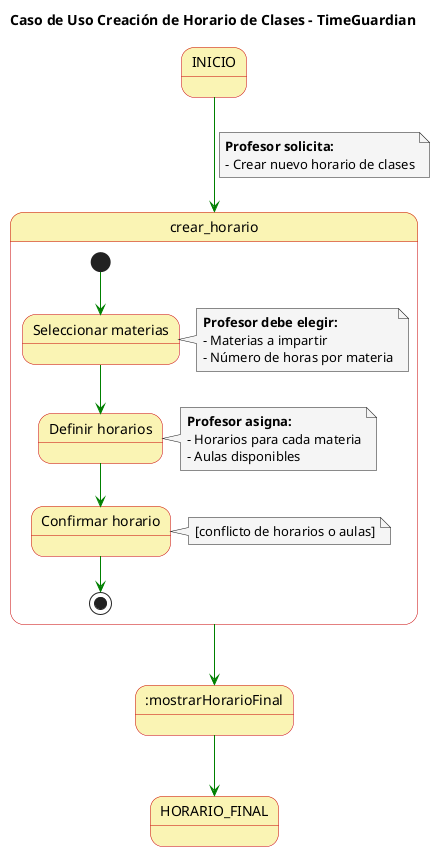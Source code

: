 @startuml
skinparam state {
  BackgroundColor #faf4b4
  BorderColor #c90000
}

skinparam note {
  BackgroundColor #f5f5f5
}

skinparam linetype polyline

title Caso de Uso Creación de Horario de Clases - TimeGuardian

INICIO -[#green]-> crear_horario
note on link
  **Profesor solicita:**
  - Crear nuevo horario de clases
end note

state crear_horario {
  state "Seleccionar materias" as SeleccionarMaterias
  state "Definir horarios" as DefinirHorarios
  state "Confirmar horario" as ConfirmarHorario
  
  [*] -[#green]-> SeleccionarMaterias
  note right of SeleccionarMaterias
    **Profesor debe elegir:**
    - Materias a impartir
    - Número de horas por materia
  end note
  SeleccionarMaterias -[#green]-> DefinirHorarios
  note right of DefinirHorarios
    **Profesor asigna:**
    - Horarios para cada materia
    - Aulas disponibles
  end note
  DefinirHorarios -[#green]-> ConfirmarHorario
  note right of ConfirmarHorario
    [conflicto de horarios o aulas]
  end note
  ConfirmarHorario -[#green]-> [*]
}

crear_horario -[#green]-> :mostrarHorarioFinal
:mostrarHorarioFinal -[#green]-> HORARIO_FINAL

@enduml
